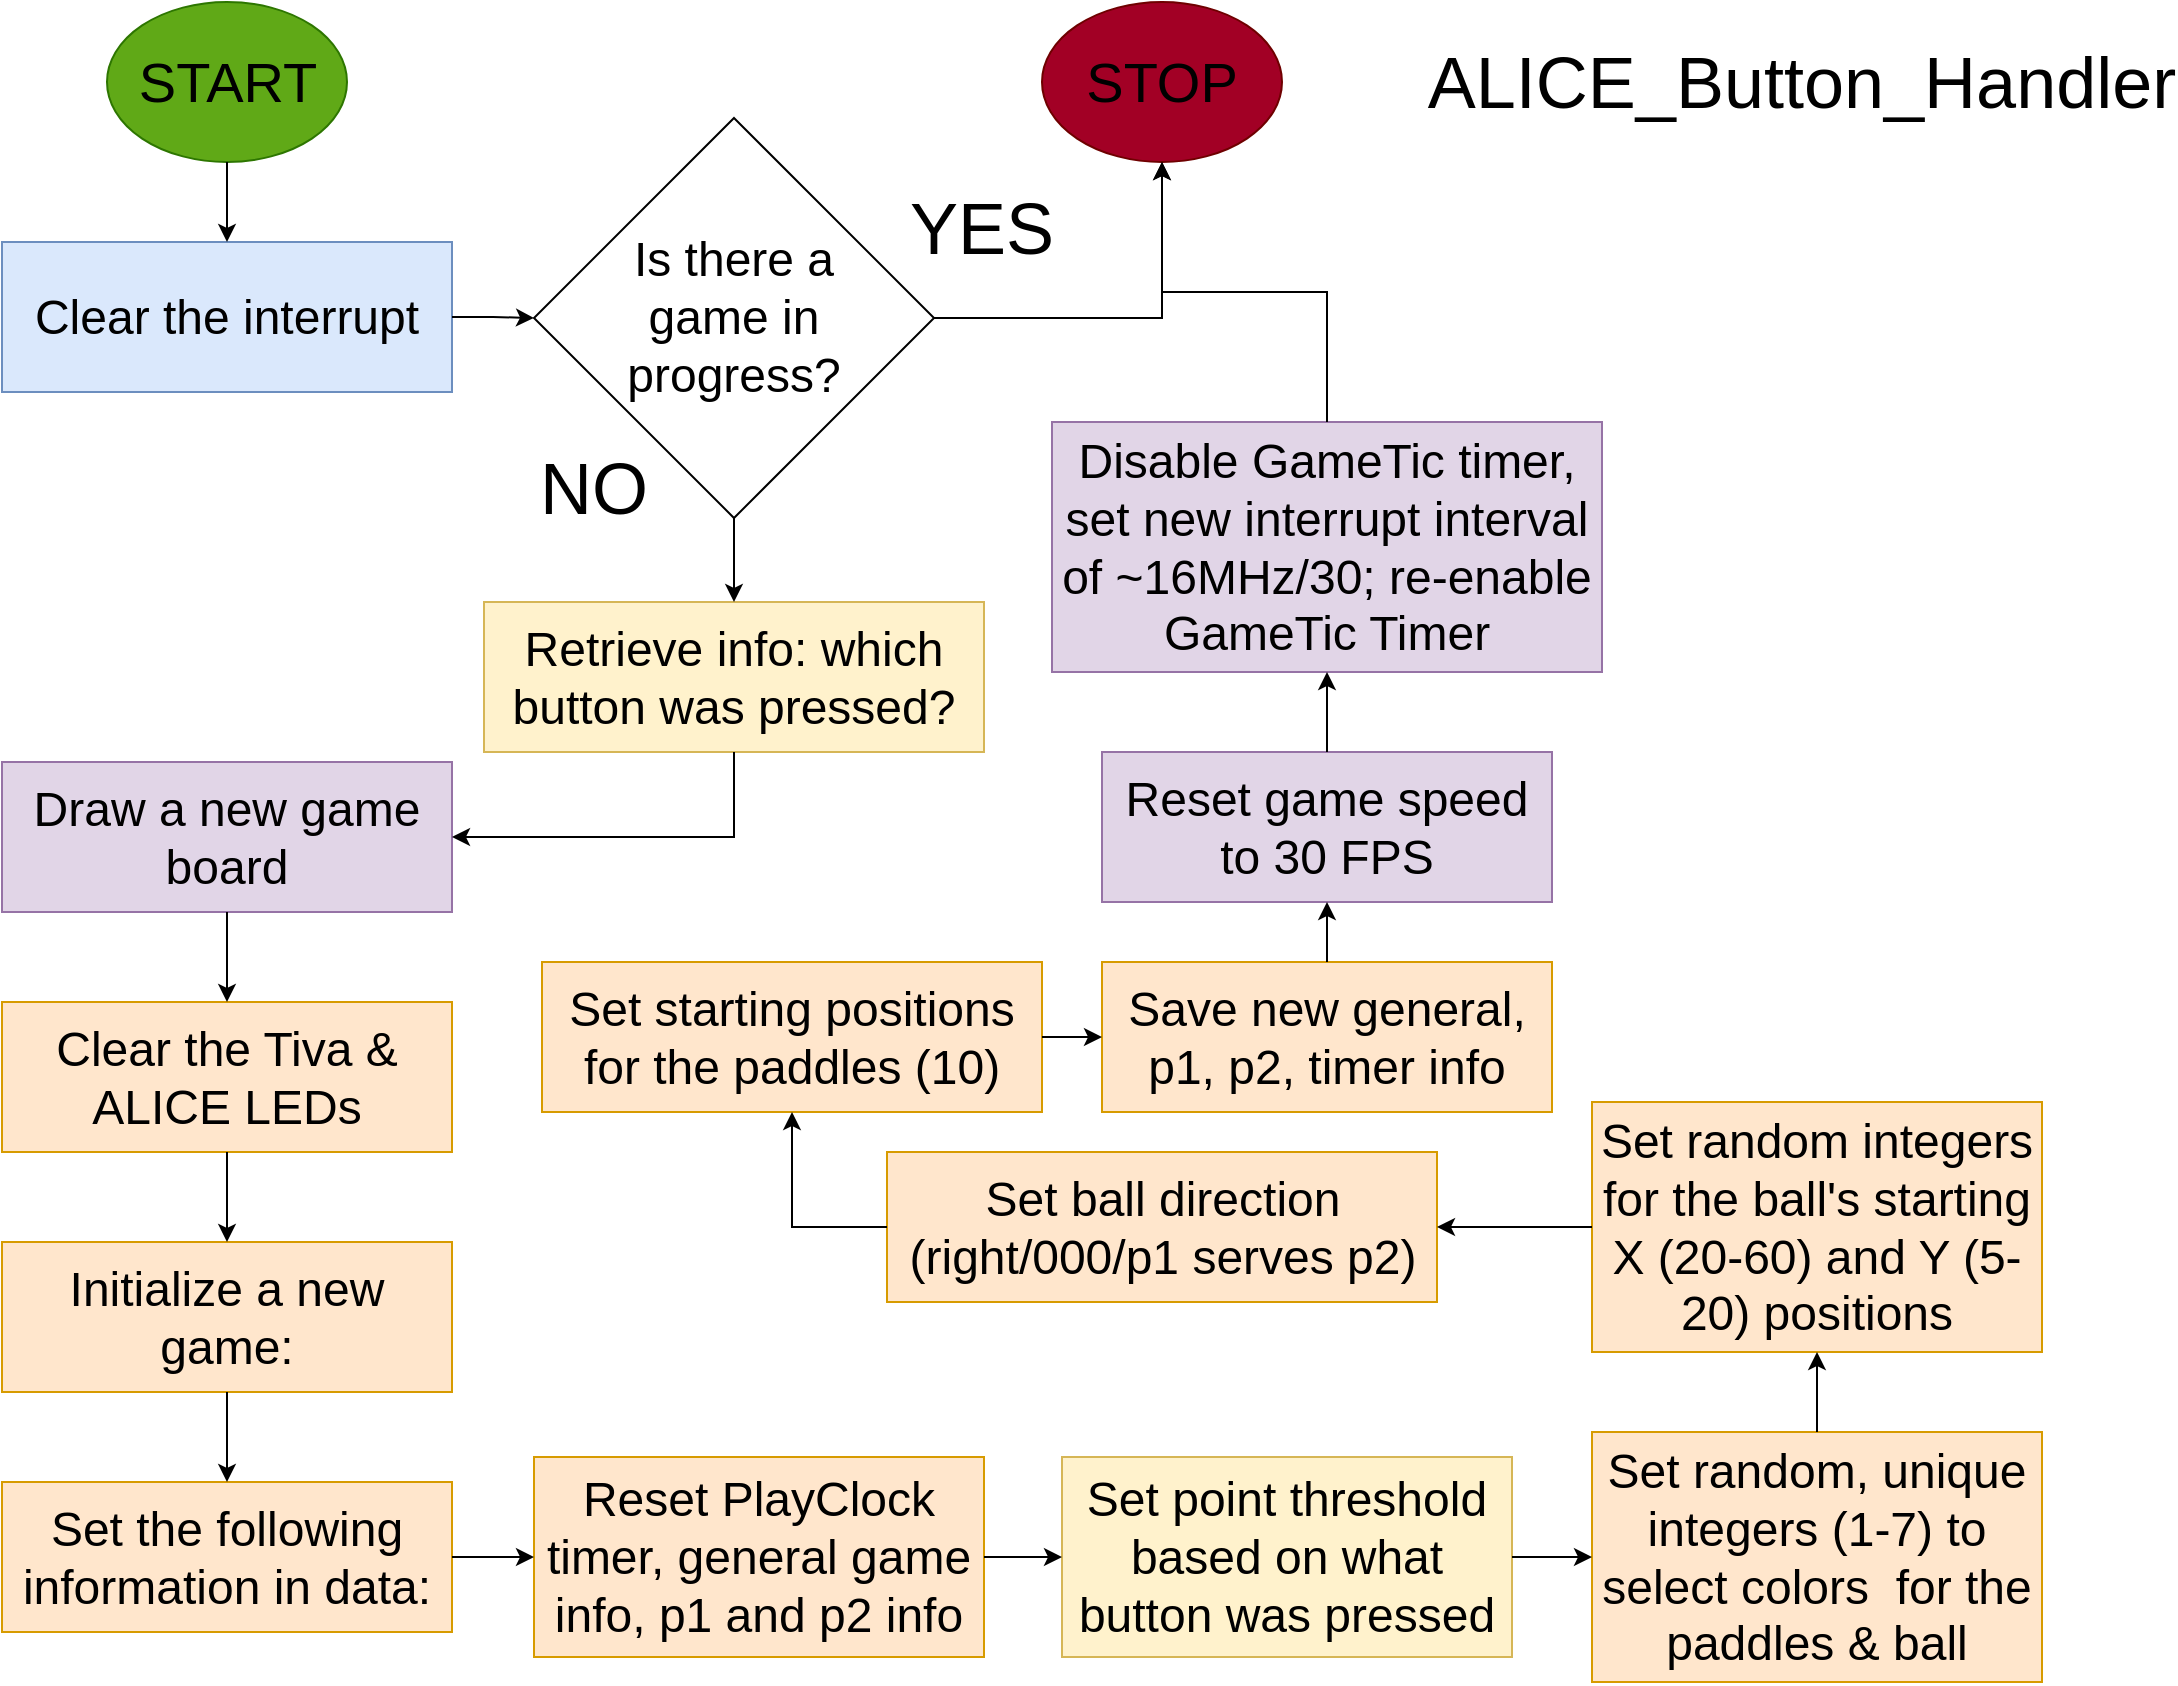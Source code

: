 <mxfile version="26.2.15">
  <diagram name="Page-1" id="5OtOS8K4_Y_HtgKJYtr2">
    <mxGraphModel dx="1716" dy="1113" grid="1" gridSize="10" guides="1" tooltips="1" connect="1" arrows="1" fold="1" page="1" pageScale="1" pageWidth="1100" pageHeight="850" math="0" shadow="0">
      <root>
        <mxCell id="0" />
        <mxCell id="1" parent="0" />
        <mxCell id="tsniwYxbKprWZI0USiQ8-1" value="" style="group" vertex="1" connectable="0" parent="1">
          <mxGeometry x="52.5" width="120" height="80" as="geometry" />
        </mxCell>
        <mxCell id="tsniwYxbKprWZI0USiQ8-2" value="" style="ellipse;whiteSpace=wrap;html=1;fillColor=#60a917;fontColor=#ffffff;strokeColor=#2D7600;" vertex="1" parent="tsniwYxbKprWZI0USiQ8-1">
          <mxGeometry width="120" height="80" as="geometry" />
        </mxCell>
        <mxCell id="tsniwYxbKprWZI0USiQ8-3" value="&lt;font style=&quot;font-size: 28px;&quot;&gt;START&lt;/font&gt;" style="text;html=1;align=center;verticalAlign=middle;whiteSpace=wrap;rounded=0;" vertex="1" parent="tsniwYxbKprWZI0USiQ8-1">
          <mxGeometry x="30" y="25" width="60" height="30" as="geometry" />
        </mxCell>
        <mxCell id="tsniwYxbKprWZI0USiQ8-4" value="&lt;span style=&quot;font-size: 36px;&quot;&gt;ALICE_Button_Handler&lt;/span&gt;" style="text;html=1;align=center;verticalAlign=middle;whiteSpace=wrap;rounded=0;" vertex="1" parent="1">
          <mxGeometry x="870" y="25" width="60" height="30" as="geometry" />
        </mxCell>
        <mxCell id="tsniwYxbKprWZI0USiQ8-5" value="" style="group" vertex="1" connectable="0" parent="1">
          <mxGeometry y="120" width="225" height="75" as="geometry" />
        </mxCell>
        <mxCell id="tsniwYxbKprWZI0USiQ8-6" value="" style="rounded=1;whiteSpace=wrap;html=1;" vertex="1" parent="tsniwYxbKprWZI0USiQ8-5">
          <mxGeometry width="225" height="75" as="geometry" />
        </mxCell>
        <mxCell id="tsniwYxbKprWZI0USiQ8-7" value="&lt;font style=&quot;font-size: 24px;&quot;&gt;Clear the interrupt&lt;/font&gt;" style="text;html=1;align=center;verticalAlign=middle;whiteSpace=wrap;rounded=0;fillColor=#dae8fc;strokeColor=#6c8ebf;" vertex="1" parent="tsniwYxbKprWZI0USiQ8-5">
          <mxGeometry width="225" height="75" as="geometry" />
        </mxCell>
        <mxCell id="tsniwYxbKprWZI0USiQ8-11" value="" style="group" vertex="1" connectable="0" parent="1">
          <mxGeometry x="266" y="58" width="230" height="230" as="geometry" />
        </mxCell>
        <mxCell id="tsniwYxbKprWZI0USiQ8-12" value="" style="rhombus;whiteSpace=wrap;html=1;" vertex="1" parent="tsniwYxbKprWZI0USiQ8-11">
          <mxGeometry width="200" height="200" as="geometry" />
        </mxCell>
        <mxCell id="tsniwYxbKprWZI0USiQ8-13" value="&lt;span style=&quot;font-size: 24px;&quot;&gt;Is there a game in progress?&lt;/span&gt;" style="text;html=1;align=center;verticalAlign=middle;whiteSpace=wrap;rounded=0;" vertex="1" parent="tsniwYxbKprWZI0USiQ8-11">
          <mxGeometry x="30" y="70" width="140" height="60" as="geometry" />
        </mxCell>
        <mxCell id="tsniwYxbKprWZI0USiQ8-14" value="&lt;font style=&quot;font-size: 36px;&quot;&gt;YES&lt;/font&gt;" style="text;html=1;align=center;verticalAlign=middle;whiteSpace=wrap;rounded=0;" vertex="1" parent="tsniwYxbKprWZI0USiQ8-11">
          <mxGeometry x="194" y="40" width="60" height="30" as="geometry" />
        </mxCell>
        <mxCell id="tsniwYxbKprWZI0USiQ8-15" value="&lt;font style=&quot;font-size: 36px;&quot;&gt;NO&lt;/font&gt;" style="text;html=1;align=center;verticalAlign=middle;whiteSpace=wrap;rounded=0;" vertex="1" parent="tsniwYxbKprWZI0USiQ8-11">
          <mxGeometry y="170" width="60" height="30" as="geometry" />
        </mxCell>
        <mxCell id="tsniwYxbKprWZI0USiQ8-16" value="" style="group" vertex="1" connectable="0" parent="1">
          <mxGeometry x="520" y="-1.137e-13" width="120" height="80" as="geometry" />
        </mxCell>
        <mxCell id="tsniwYxbKprWZI0USiQ8-17" value="" style="ellipse;whiteSpace=wrap;html=1;fillColor=#a20025;fontColor=#ffffff;strokeColor=#6F0000;" vertex="1" parent="tsniwYxbKprWZI0USiQ8-16">
          <mxGeometry width="120" height="80" as="geometry" />
        </mxCell>
        <mxCell id="tsniwYxbKprWZI0USiQ8-18" value="&lt;font style=&quot;font-size: 28px;&quot;&gt;STOP&lt;/font&gt;" style="text;html=1;align=center;verticalAlign=middle;whiteSpace=wrap;rounded=0;" vertex="1" parent="tsniwYxbKprWZI0USiQ8-16">
          <mxGeometry x="30" y="25" width="60" height="30" as="geometry" />
        </mxCell>
        <mxCell id="tsniwYxbKprWZI0USiQ8-22" value="" style="group" vertex="1" connectable="0" parent="1">
          <mxGeometry y="380" width="225" height="75" as="geometry" />
        </mxCell>
        <mxCell id="tsniwYxbKprWZI0USiQ8-23" value="" style="rounded=1;whiteSpace=wrap;html=1;" vertex="1" parent="tsniwYxbKprWZI0USiQ8-22">
          <mxGeometry width="225" height="75" as="geometry" />
        </mxCell>
        <mxCell id="tsniwYxbKprWZI0USiQ8-24" value="&lt;span style=&quot;font-size: 24px;&quot;&gt;Draw a new game board&lt;/span&gt;" style="text;html=1;align=center;verticalAlign=middle;whiteSpace=wrap;rounded=0;fillColor=#e1d5e7;strokeColor=#9673a6;" vertex="1" parent="tsniwYxbKprWZI0USiQ8-22">
          <mxGeometry width="225" height="75" as="geometry" />
        </mxCell>
        <mxCell id="tsniwYxbKprWZI0USiQ8-25" value="" style="group" vertex="1" connectable="0" parent="1">
          <mxGeometry y="620" width="225" height="75" as="geometry" />
        </mxCell>
        <mxCell id="tsniwYxbKprWZI0USiQ8-26" value="" style="rounded=1;whiteSpace=wrap;html=1;" vertex="1" parent="tsniwYxbKprWZI0USiQ8-25">
          <mxGeometry width="225" height="75" as="geometry" />
        </mxCell>
        <mxCell id="tsniwYxbKprWZI0USiQ8-27" value="&lt;font style=&quot;font-size: 24px;&quot;&gt;Initialize a new game:&lt;/font&gt;" style="text;html=1;align=center;verticalAlign=middle;whiteSpace=wrap;rounded=0;fillColor=#ffe6cc;strokeColor=#d79b00;" vertex="1" parent="tsniwYxbKprWZI0USiQ8-25">
          <mxGeometry width="225" height="75" as="geometry" />
        </mxCell>
        <mxCell id="tsniwYxbKprWZI0USiQ8-28" value="" style="group" vertex="1" connectable="0" parent="1">
          <mxGeometry y="740" width="225" height="75" as="geometry" />
        </mxCell>
        <mxCell id="tsniwYxbKprWZI0USiQ8-29" value="" style="rounded=1;whiteSpace=wrap;html=1;" vertex="1" parent="tsniwYxbKprWZI0USiQ8-28">
          <mxGeometry width="225" height="75" as="geometry" />
        </mxCell>
        <mxCell id="tsniwYxbKprWZI0USiQ8-30" value="&lt;font style=&quot;font-size: 24px;&quot;&gt;Set the following information in data:&lt;/font&gt;" style="text;html=1;align=center;verticalAlign=middle;whiteSpace=wrap;rounded=0;fillColor=#ffe6cc;strokeColor=#d79b00;" vertex="1" parent="tsniwYxbKprWZI0USiQ8-28">
          <mxGeometry width="225" height="75" as="geometry" />
        </mxCell>
        <mxCell id="tsniwYxbKprWZI0USiQ8-31" value="" style="group" vertex="1" connectable="0" parent="1">
          <mxGeometry y="500" width="225" height="75" as="geometry" />
        </mxCell>
        <mxCell id="tsniwYxbKprWZI0USiQ8-32" value="" style="rounded=1;whiteSpace=wrap;html=1;" vertex="1" parent="tsniwYxbKprWZI0USiQ8-31">
          <mxGeometry width="225" height="75" as="geometry" />
        </mxCell>
        <mxCell id="tsniwYxbKprWZI0USiQ8-33" value="&lt;font style=&quot;font-size: 24px;&quot;&gt;Clear the Tiva &amp;amp; ALICE LEDs&lt;/font&gt;" style="text;html=1;align=center;verticalAlign=middle;whiteSpace=wrap;rounded=0;fillColor=#ffe6cc;strokeColor=#d79b00;" vertex="1" parent="tsniwYxbKprWZI0USiQ8-31">
          <mxGeometry width="225" height="75" as="geometry" />
        </mxCell>
        <mxCell id="tsniwYxbKprWZI0USiQ8-34" value="" style="group" vertex="1" connectable="0" parent="1">
          <mxGeometry x="266" y="727.5" width="225" height="100" as="geometry" />
        </mxCell>
        <mxCell id="tsniwYxbKprWZI0USiQ8-35" value="" style="rounded=1;whiteSpace=wrap;html=1;" vertex="1" parent="tsniwYxbKprWZI0USiQ8-34">
          <mxGeometry width="225" height="100" as="geometry" />
        </mxCell>
        <mxCell id="tsniwYxbKprWZI0USiQ8-36" value="&lt;font style=&quot;font-size: 24px;&quot;&gt;Reset PlayClock timer, general game info, p1 and p2 info&lt;/font&gt;" style="text;html=1;align=center;verticalAlign=middle;whiteSpace=wrap;rounded=0;fillColor=#ffe6cc;strokeColor=#d79b00;" vertex="1" parent="tsniwYxbKprWZI0USiQ8-34">
          <mxGeometry width="225" height="100" as="geometry" />
        </mxCell>
        <mxCell id="tsniwYxbKprWZI0USiQ8-43" value="" style="group" vertex="1" connectable="0" parent="1">
          <mxGeometry x="795" y="715" width="225" height="125" as="geometry" />
        </mxCell>
        <mxCell id="tsniwYxbKprWZI0USiQ8-44" value="" style="rounded=1;whiteSpace=wrap;html=1;" vertex="1" parent="tsniwYxbKprWZI0USiQ8-43">
          <mxGeometry width="225" height="125" as="geometry" />
        </mxCell>
        <mxCell id="tsniwYxbKprWZI0USiQ8-45" value="&lt;font style=&quot;font-size: 24px;&quot;&gt;Set random, unique integers (1-7) to select colors&amp;nbsp; for the paddles &amp;amp; ball&lt;/font&gt;" style="text;html=1;align=center;verticalAlign=middle;whiteSpace=wrap;rounded=0;fillColor=#ffe6cc;strokeColor=#d79b00;" vertex="1" parent="tsniwYxbKprWZI0USiQ8-43">
          <mxGeometry width="225" height="125" as="geometry" />
        </mxCell>
        <mxCell id="tsniwYxbKprWZI0USiQ8-46" value="" style="group" vertex="1" connectable="0" parent="1">
          <mxGeometry x="795" y="550" width="225" height="125" as="geometry" />
        </mxCell>
        <mxCell id="tsniwYxbKprWZI0USiQ8-47" value="" style="rounded=1;whiteSpace=wrap;html=1;" vertex="1" parent="tsniwYxbKprWZI0USiQ8-46">
          <mxGeometry width="225" height="125" as="geometry" />
        </mxCell>
        <mxCell id="tsniwYxbKprWZI0USiQ8-48" value="&lt;font style=&quot;font-size: 24px;&quot;&gt;Set random integers for the ball&#39;s starting X (20-60) and Y (5-20) positions&lt;/font&gt;" style="text;html=1;align=center;verticalAlign=middle;whiteSpace=wrap;rounded=0;fillColor=#ffe6cc;strokeColor=#d79b00;" vertex="1" parent="tsniwYxbKprWZI0USiQ8-46">
          <mxGeometry width="225" height="125" as="geometry" />
        </mxCell>
        <mxCell id="tsniwYxbKprWZI0USiQ8-49" value="" style="group" vertex="1" connectable="0" parent="1">
          <mxGeometry x="270" y="480" width="250" height="75" as="geometry" />
        </mxCell>
        <mxCell id="tsniwYxbKprWZI0USiQ8-50" value="" style="rounded=1;whiteSpace=wrap;html=1;" vertex="1" parent="tsniwYxbKprWZI0USiQ8-49">
          <mxGeometry width="250" height="75" as="geometry" />
        </mxCell>
        <mxCell id="tsniwYxbKprWZI0USiQ8-51" value="&lt;font style=&quot;font-size: 24px;&quot;&gt;Set starting positions for the paddles (10)&lt;/font&gt;" style="text;html=1;align=center;verticalAlign=middle;whiteSpace=wrap;rounded=0;fillColor=#ffe6cc;strokeColor=#d79b00;" vertex="1" parent="tsniwYxbKprWZI0USiQ8-49">
          <mxGeometry width="250" height="75" as="geometry" />
        </mxCell>
        <mxCell id="tsniwYxbKprWZI0USiQ8-52" value="" style="group" vertex="1" connectable="0" parent="1">
          <mxGeometry x="442.5" y="575" width="275" height="75" as="geometry" />
        </mxCell>
        <mxCell id="tsniwYxbKprWZI0USiQ8-53" value="" style="rounded=1;whiteSpace=wrap;html=1;" vertex="1" parent="tsniwYxbKprWZI0USiQ8-52">
          <mxGeometry width="275" height="75" as="geometry" />
        </mxCell>
        <mxCell id="tsniwYxbKprWZI0USiQ8-54" value="&lt;font style=&quot;font-size: 24px;&quot;&gt;Set ball direction (right/000/p1 serves p2)&lt;/font&gt;" style="text;html=1;align=center;verticalAlign=middle;whiteSpace=wrap;rounded=0;fillColor=#ffe6cc;strokeColor=#d79b00;" vertex="1" parent="tsniwYxbKprWZI0USiQ8-52">
          <mxGeometry width="275" height="75" as="geometry" />
        </mxCell>
        <mxCell id="tsniwYxbKprWZI0USiQ8-55" value="" style="group" vertex="1" connectable="0" parent="1">
          <mxGeometry x="550" y="480" width="225" height="75" as="geometry" />
        </mxCell>
        <mxCell id="tsniwYxbKprWZI0USiQ8-56" value="" style="rounded=1;whiteSpace=wrap;html=1;" vertex="1" parent="tsniwYxbKprWZI0USiQ8-55">
          <mxGeometry width="225" height="75" as="geometry" />
        </mxCell>
        <mxCell id="tsniwYxbKprWZI0USiQ8-57" value="&lt;font style=&quot;font-size: 24px;&quot;&gt;Save new general, p1, p2, timer info&lt;/font&gt;" style="text;html=1;align=center;verticalAlign=middle;whiteSpace=wrap;rounded=0;fillColor=#ffe6cc;strokeColor=#d79b00;" vertex="1" parent="tsniwYxbKprWZI0USiQ8-55">
          <mxGeometry width="225" height="75" as="geometry" />
        </mxCell>
        <mxCell id="tsniwYxbKprWZI0USiQ8-61" value="" style="group" vertex="1" connectable="0" parent="1">
          <mxGeometry x="550" y="375" width="225" height="75" as="geometry" />
        </mxCell>
        <mxCell id="tsniwYxbKprWZI0USiQ8-62" value="" style="rounded=1;whiteSpace=wrap;html=1;" vertex="1" parent="tsniwYxbKprWZI0USiQ8-61">
          <mxGeometry width="225" height="75" as="geometry" />
        </mxCell>
        <mxCell id="tsniwYxbKprWZI0USiQ8-63" value="&lt;span style=&quot;font-size: 24px;&quot;&gt;Reset game speed to 30 FPS&lt;/span&gt;" style="text;html=1;align=center;verticalAlign=middle;whiteSpace=wrap;rounded=0;fillColor=#e1d5e7;strokeColor=#9673a6;" vertex="1" parent="tsniwYxbKprWZI0USiQ8-61">
          <mxGeometry width="225" height="75" as="geometry" />
        </mxCell>
        <mxCell id="tsniwYxbKprWZI0USiQ8-64" value="" style="group" vertex="1" connectable="0" parent="1">
          <mxGeometry x="525" y="210" width="275" height="125" as="geometry" />
        </mxCell>
        <mxCell id="tsniwYxbKprWZI0USiQ8-65" value="" style="rounded=1;whiteSpace=wrap;html=1;" vertex="1" parent="tsniwYxbKprWZI0USiQ8-64">
          <mxGeometry width="275" height="125" as="geometry" />
        </mxCell>
        <mxCell id="tsniwYxbKprWZI0USiQ8-66" value="&lt;font style=&quot;font-size: 24px;&quot;&gt;Disable GameTic timer, set new interrupt interval of ~16MHz/30; re-enable GameTic Timer&lt;/font&gt;" style="text;html=1;align=center;verticalAlign=middle;whiteSpace=wrap;rounded=0;fillColor=#e1d5e7;strokeColor=#9673a6;" vertex="1" parent="tsniwYxbKprWZI0USiQ8-64">
          <mxGeometry width="275" height="125" as="geometry" />
        </mxCell>
        <mxCell id="tsniwYxbKprWZI0USiQ8-67" style="edgeStyle=orthogonalEdgeStyle;rounded=0;orthogonalLoop=1;jettySize=auto;html=1;exitX=1;exitY=0.5;exitDx=0;exitDy=0;entryX=0.5;entryY=1;entryDx=0;entryDy=0;" edge="1" parent="1" source="tsniwYxbKprWZI0USiQ8-12" target="tsniwYxbKprWZI0USiQ8-17">
          <mxGeometry relative="1" as="geometry" />
        </mxCell>
        <mxCell id="tsniwYxbKprWZI0USiQ8-68" style="edgeStyle=orthogonalEdgeStyle;rounded=0;orthogonalLoop=1;jettySize=auto;html=1;exitX=0.5;exitY=1;exitDx=0;exitDy=0;entryX=0.5;entryY=0;entryDx=0;entryDy=0;" edge="1" parent="1" source="tsniwYxbKprWZI0USiQ8-2" target="tsniwYxbKprWZI0USiQ8-7">
          <mxGeometry relative="1" as="geometry" />
        </mxCell>
        <mxCell id="tsniwYxbKprWZI0USiQ8-71" value="" style="group" vertex="1" connectable="0" parent="1">
          <mxGeometry x="241" y="300" width="250" height="75" as="geometry" />
        </mxCell>
        <mxCell id="tsniwYxbKprWZI0USiQ8-72" value="" style="rounded=1;whiteSpace=wrap;html=1;" vertex="1" parent="tsniwYxbKprWZI0USiQ8-71">
          <mxGeometry width="250" height="75" as="geometry" />
        </mxCell>
        <mxCell id="tsniwYxbKprWZI0USiQ8-73" value="&lt;span style=&quot;font-size: 24px;&quot;&gt;Retrieve info: which button was pressed?&lt;/span&gt;" style="text;html=1;align=center;verticalAlign=middle;whiteSpace=wrap;rounded=0;fillColor=#fff2cc;strokeColor=#d6b656;" vertex="1" parent="tsniwYxbKprWZI0USiQ8-71">
          <mxGeometry width="250" height="75" as="geometry" />
        </mxCell>
        <mxCell id="tsniwYxbKprWZI0USiQ8-74" value="" style="group" vertex="1" connectable="0" parent="1">
          <mxGeometry x="530" y="727.5" width="225" height="100" as="geometry" />
        </mxCell>
        <mxCell id="tsniwYxbKprWZI0USiQ8-75" value="" style="rounded=1;whiteSpace=wrap;html=1;" vertex="1" parent="tsniwYxbKprWZI0USiQ8-74">
          <mxGeometry width="225" height="100" as="geometry" />
        </mxCell>
        <mxCell id="tsniwYxbKprWZI0USiQ8-76" value="&lt;span style=&quot;font-size: 24px;&quot;&gt;Set point threshold based on what button was pressed&lt;/span&gt;" style="text;html=1;align=center;verticalAlign=middle;whiteSpace=wrap;rounded=0;fillColor=#fff2cc;strokeColor=#d6b656;" vertex="1" parent="tsniwYxbKprWZI0USiQ8-74">
          <mxGeometry width="225" height="100" as="geometry" />
        </mxCell>
        <mxCell id="tsniwYxbKprWZI0USiQ8-77" style="edgeStyle=orthogonalEdgeStyle;rounded=0;orthogonalLoop=1;jettySize=auto;html=1;exitX=0.5;exitY=1;exitDx=0;exitDy=0;entryX=0.5;entryY=0;entryDx=0;entryDy=0;" edge="1" parent="1" source="tsniwYxbKprWZI0USiQ8-12" target="tsniwYxbKprWZI0USiQ8-73">
          <mxGeometry relative="1" as="geometry" />
        </mxCell>
        <mxCell id="tsniwYxbKprWZI0USiQ8-79" style="edgeStyle=orthogonalEdgeStyle;rounded=0;orthogonalLoop=1;jettySize=auto;html=1;exitX=0.5;exitY=1;exitDx=0;exitDy=0;entryX=0.5;entryY=0;entryDx=0;entryDy=0;" edge="1" parent="1" source="tsniwYxbKprWZI0USiQ8-24" target="tsniwYxbKprWZI0USiQ8-33">
          <mxGeometry relative="1" as="geometry" />
        </mxCell>
        <mxCell id="tsniwYxbKprWZI0USiQ8-80" style="edgeStyle=orthogonalEdgeStyle;rounded=0;orthogonalLoop=1;jettySize=auto;html=1;exitX=0.5;exitY=1;exitDx=0;exitDy=0;entryX=0.5;entryY=0;entryDx=0;entryDy=0;" edge="1" parent="1" source="tsniwYxbKprWZI0USiQ8-33" target="tsniwYxbKprWZI0USiQ8-27">
          <mxGeometry relative="1" as="geometry" />
        </mxCell>
        <mxCell id="tsniwYxbKprWZI0USiQ8-81" style="edgeStyle=orthogonalEdgeStyle;rounded=0;orthogonalLoop=1;jettySize=auto;html=1;exitX=0.5;exitY=1;exitDx=0;exitDy=0;entryX=0.5;entryY=0;entryDx=0;entryDy=0;" edge="1" parent="1" source="tsniwYxbKprWZI0USiQ8-27" target="tsniwYxbKprWZI0USiQ8-30">
          <mxGeometry relative="1" as="geometry" />
        </mxCell>
        <mxCell id="tsniwYxbKprWZI0USiQ8-82" style="edgeStyle=orthogonalEdgeStyle;rounded=0;orthogonalLoop=1;jettySize=auto;html=1;exitX=1;exitY=0.5;exitDx=0;exitDy=0;entryX=0;entryY=0.5;entryDx=0;entryDy=0;" edge="1" parent="1" source="tsniwYxbKprWZI0USiQ8-30" target="tsniwYxbKprWZI0USiQ8-36">
          <mxGeometry relative="1" as="geometry" />
        </mxCell>
        <mxCell id="tsniwYxbKprWZI0USiQ8-83" style="edgeStyle=orthogonalEdgeStyle;rounded=0;orthogonalLoop=1;jettySize=auto;html=1;exitX=1;exitY=0.5;exitDx=0;exitDy=0;entryX=0;entryY=0.5;entryDx=0;entryDy=0;" edge="1" parent="1" source="tsniwYxbKprWZI0USiQ8-36" target="tsniwYxbKprWZI0USiQ8-76">
          <mxGeometry relative="1" as="geometry" />
        </mxCell>
        <mxCell id="tsniwYxbKprWZI0USiQ8-85" style="edgeStyle=orthogonalEdgeStyle;rounded=0;orthogonalLoop=1;jettySize=auto;html=1;exitX=1;exitY=0.5;exitDx=0;exitDy=0;entryX=0;entryY=0.5;entryDx=0;entryDy=0;" edge="1" parent="1" source="tsniwYxbKprWZI0USiQ8-7" target="tsniwYxbKprWZI0USiQ8-12">
          <mxGeometry relative="1" as="geometry" />
        </mxCell>
        <mxCell id="tsniwYxbKprWZI0USiQ8-86" style="edgeStyle=orthogonalEdgeStyle;rounded=0;orthogonalLoop=1;jettySize=auto;html=1;exitX=0.5;exitY=1;exitDx=0;exitDy=0;entryX=1;entryY=0.5;entryDx=0;entryDy=0;" edge="1" parent="1" source="tsniwYxbKprWZI0USiQ8-73" target="tsniwYxbKprWZI0USiQ8-24">
          <mxGeometry relative="1" as="geometry" />
        </mxCell>
        <mxCell id="tsniwYxbKprWZI0USiQ8-87" style="edgeStyle=orthogonalEdgeStyle;rounded=0;orthogonalLoop=1;jettySize=auto;html=1;exitX=1;exitY=0.5;exitDx=0;exitDy=0;entryX=0;entryY=0.5;entryDx=0;entryDy=0;" edge="1" parent="1" source="tsniwYxbKprWZI0USiQ8-76" target="tsniwYxbKprWZI0USiQ8-45">
          <mxGeometry relative="1" as="geometry" />
        </mxCell>
        <mxCell id="tsniwYxbKprWZI0USiQ8-88" style="edgeStyle=orthogonalEdgeStyle;rounded=0;orthogonalLoop=1;jettySize=auto;html=1;exitX=0.5;exitY=0;exitDx=0;exitDy=0;entryX=0.5;entryY=1;entryDx=0;entryDy=0;" edge="1" parent="1" source="tsniwYxbKprWZI0USiQ8-45" target="tsniwYxbKprWZI0USiQ8-48">
          <mxGeometry relative="1" as="geometry" />
        </mxCell>
        <mxCell id="tsniwYxbKprWZI0USiQ8-90" style="edgeStyle=orthogonalEdgeStyle;rounded=0;orthogonalLoop=1;jettySize=auto;html=1;exitX=0;exitY=0.5;exitDx=0;exitDy=0;entryX=0.5;entryY=1;entryDx=0;entryDy=0;" edge="1" parent="1" source="tsniwYxbKprWZI0USiQ8-54" target="tsniwYxbKprWZI0USiQ8-51">
          <mxGeometry relative="1" as="geometry" />
        </mxCell>
        <mxCell id="tsniwYxbKprWZI0USiQ8-91" style="edgeStyle=orthogonalEdgeStyle;rounded=0;orthogonalLoop=1;jettySize=auto;html=1;exitX=0.5;exitY=0;exitDx=0;exitDy=0;entryX=0.5;entryY=1;entryDx=0;entryDy=0;" edge="1" parent="1" source="tsniwYxbKprWZI0USiQ8-66" target="tsniwYxbKprWZI0USiQ8-17">
          <mxGeometry relative="1" as="geometry" />
        </mxCell>
        <mxCell id="tsniwYxbKprWZI0USiQ8-92" style="edgeStyle=orthogonalEdgeStyle;rounded=0;orthogonalLoop=1;jettySize=auto;html=1;exitX=0.5;exitY=0;exitDx=0;exitDy=0;entryX=0.5;entryY=1;entryDx=0;entryDy=0;" edge="1" parent="1" source="tsniwYxbKprWZI0USiQ8-63" target="tsniwYxbKprWZI0USiQ8-66">
          <mxGeometry relative="1" as="geometry" />
        </mxCell>
        <mxCell id="tsniwYxbKprWZI0USiQ8-93" style="edgeStyle=orthogonalEdgeStyle;rounded=0;orthogonalLoop=1;jettySize=auto;html=1;exitX=0.5;exitY=0;exitDx=0;exitDy=0;" edge="1" parent="1" source="tsniwYxbKprWZI0USiQ8-57" target="tsniwYxbKprWZI0USiQ8-63">
          <mxGeometry relative="1" as="geometry" />
        </mxCell>
        <mxCell id="tsniwYxbKprWZI0USiQ8-94" style="edgeStyle=orthogonalEdgeStyle;rounded=0;orthogonalLoop=1;jettySize=auto;html=1;exitX=1;exitY=0.5;exitDx=0;exitDy=0;" edge="1" parent="1" source="tsniwYxbKprWZI0USiQ8-51" target="tsniwYxbKprWZI0USiQ8-57">
          <mxGeometry relative="1" as="geometry" />
        </mxCell>
        <mxCell id="tsniwYxbKprWZI0USiQ8-96" style="edgeStyle=orthogonalEdgeStyle;rounded=0;orthogonalLoop=1;jettySize=auto;html=1;exitX=0;exitY=0.5;exitDx=0;exitDy=0;entryX=1;entryY=0.5;entryDx=0;entryDy=0;" edge="1" parent="1" source="tsniwYxbKprWZI0USiQ8-48" target="tsniwYxbKprWZI0USiQ8-54">
          <mxGeometry relative="1" as="geometry" />
        </mxCell>
      </root>
    </mxGraphModel>
  </diagram>
</mxfile>
